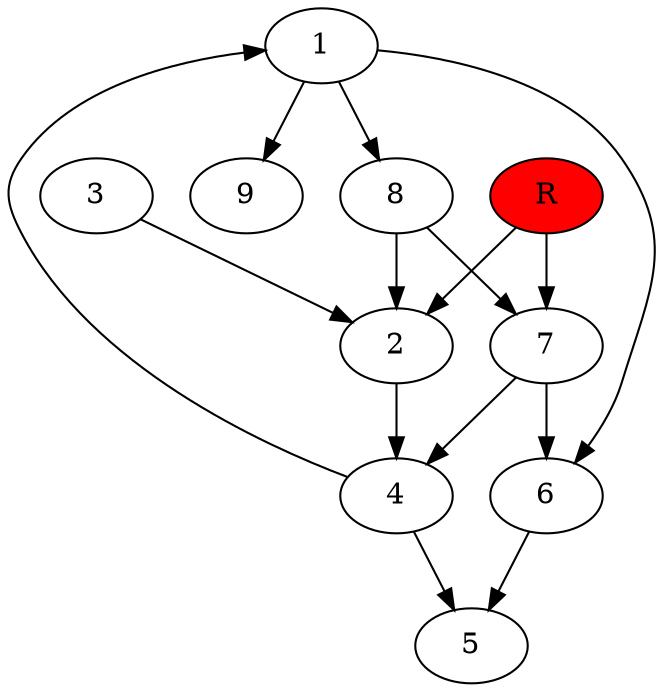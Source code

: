 digraph prb15636 {
	1
	2
	3
	4
	5
	6
	7
	8
	R [fillcolor="#ff0000" style=filled]
	1 -> 6
	1 -> 8
	1 -> 9
	2 -> 4
	3 -> 2
	4 -> 1
	4 -> 5
	6 -> 5
	7 -> 4
	7 -> 6
	8 -> 2
	8 -> 7
	R -> 2
	R -> 7
}
